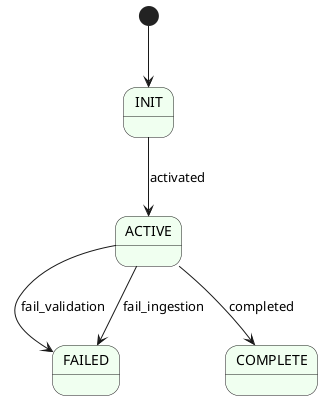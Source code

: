@startuml
skinparam state {
    BackgroundColor HoneyDew
}

[*] --> INIT
INIT --> ACTIVE : activated
ACTIVE --> FAILED : fail_validation
ACTIVE --> COMPLETE : completed
ACTIVE --> FAILED: fail_ingestion
@enduml